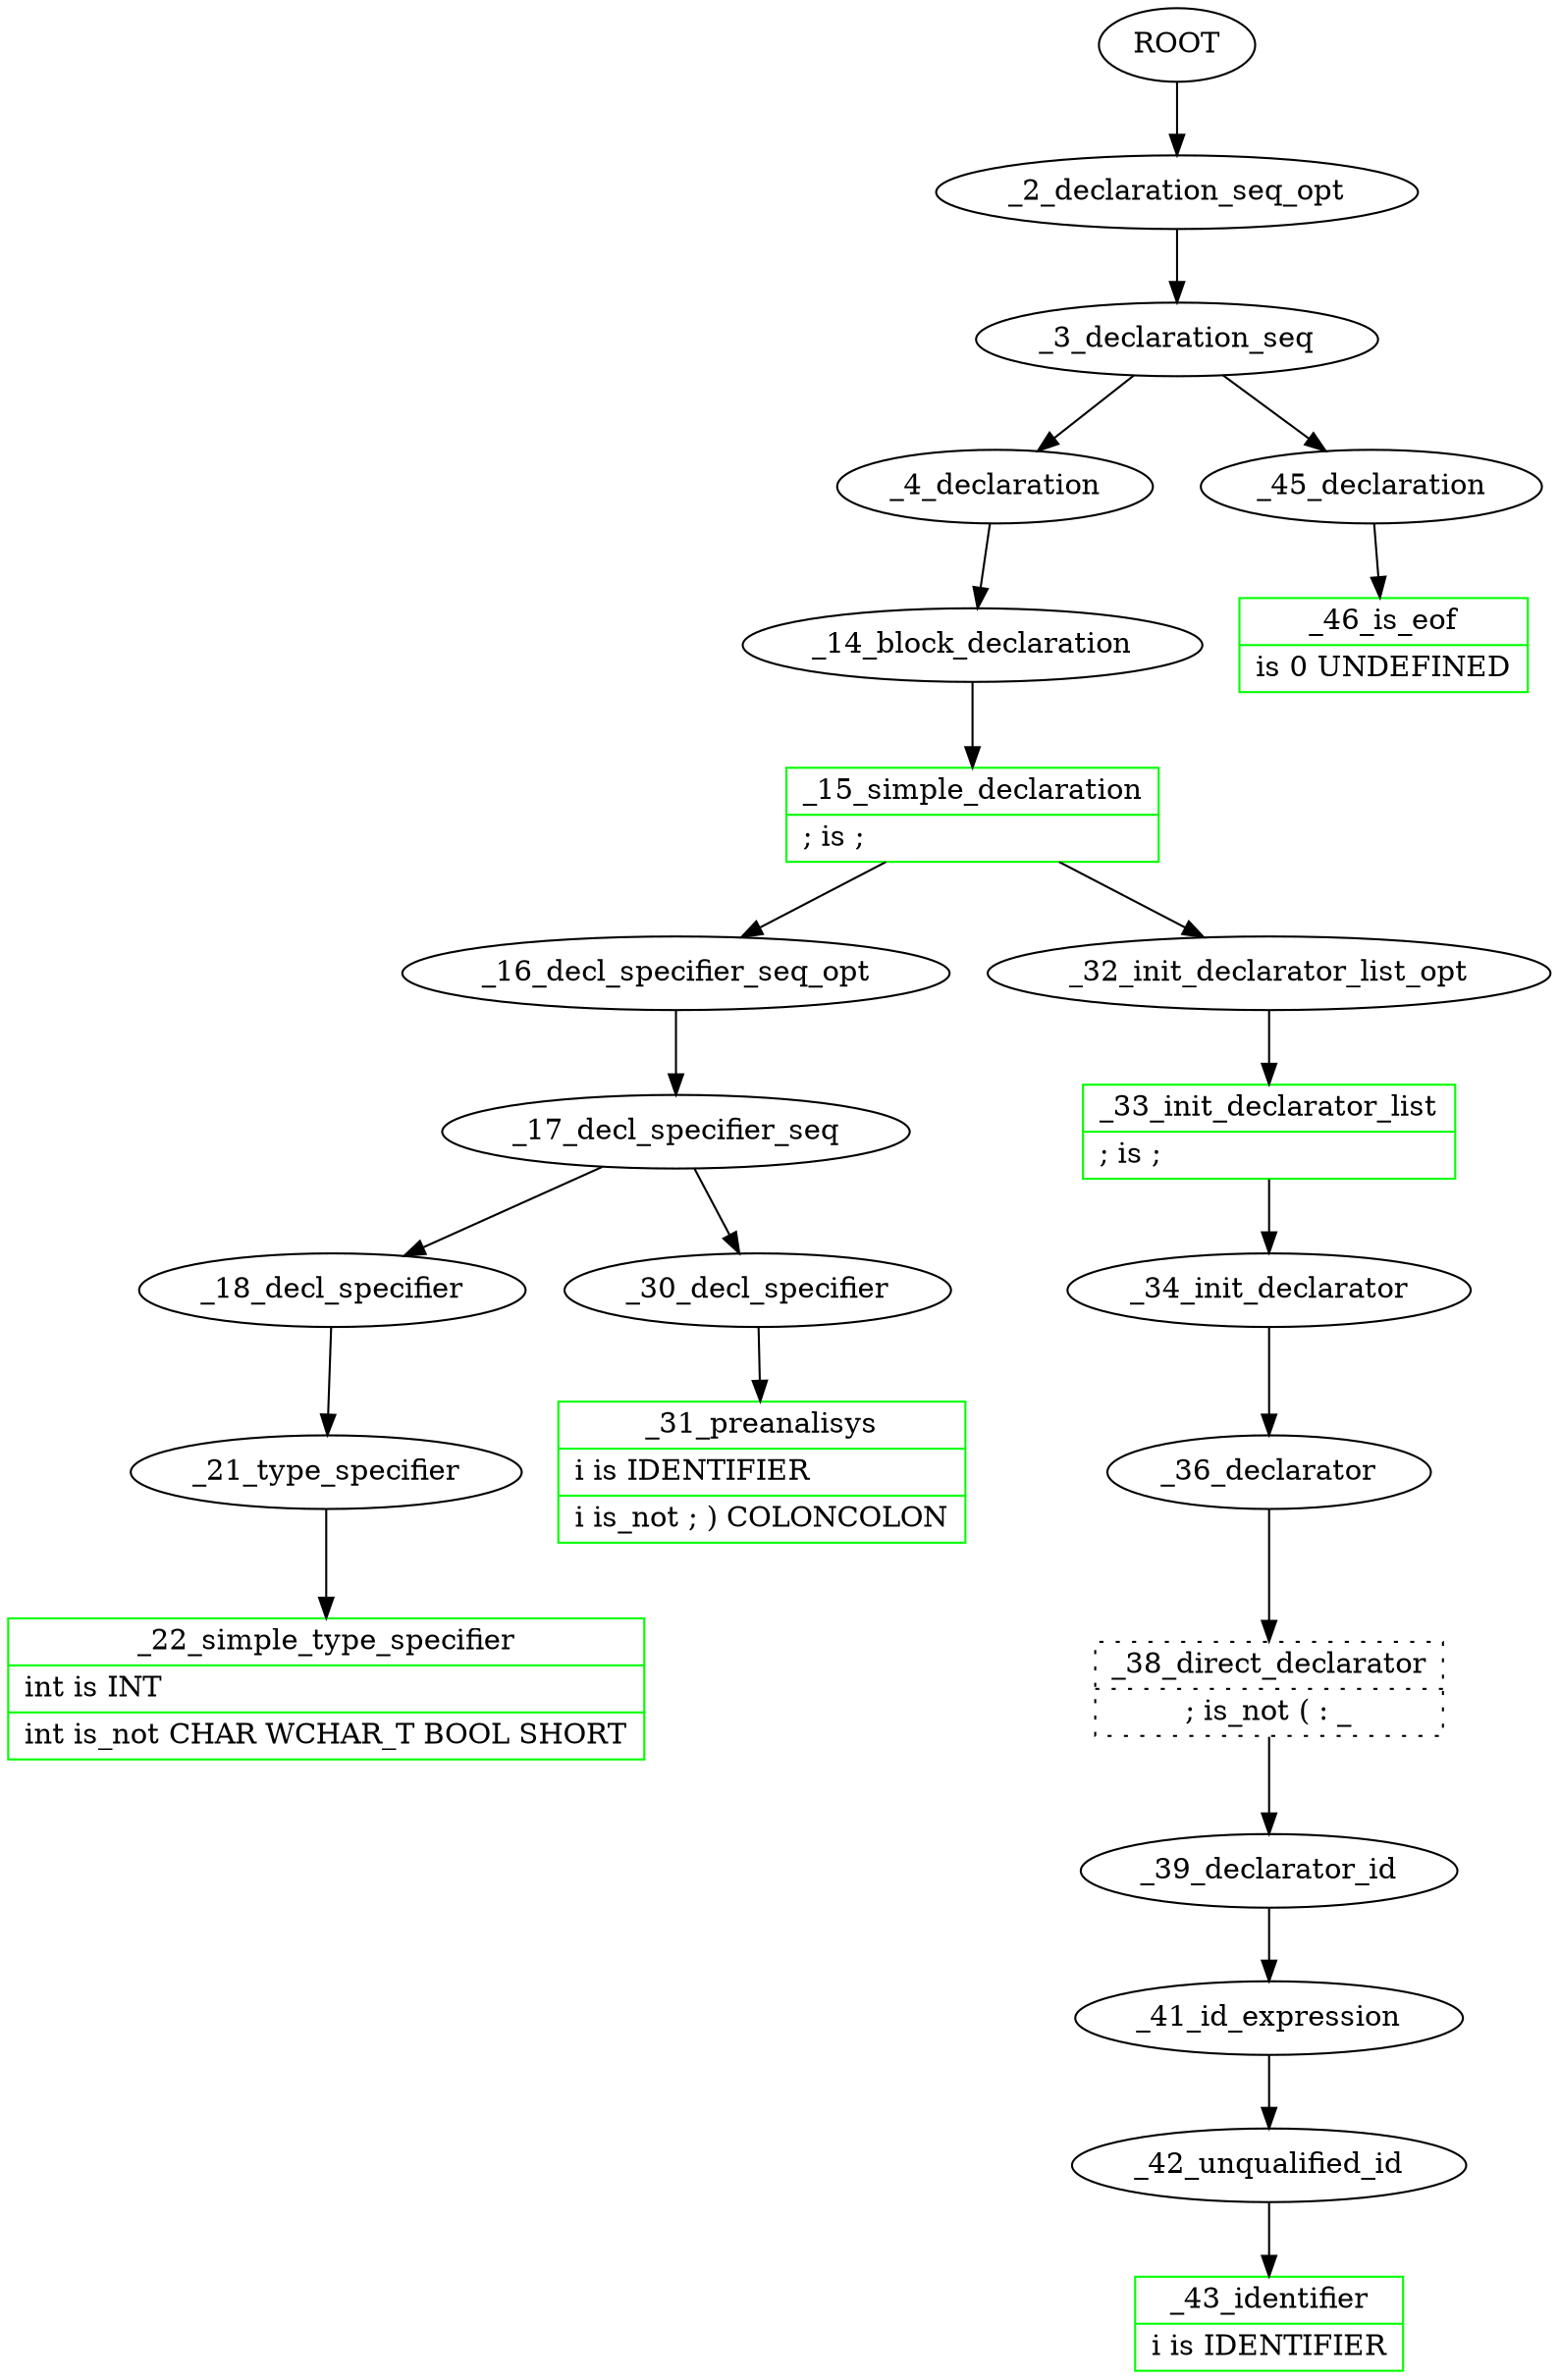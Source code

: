 /*
 cat /home/hevia/working/abidos/processor/test_out//trace_book_01.cpp.gv | dot -Tpng > /home/hevia/working/abidos/processor/test_out//trace_book_01.cpp.gv.png
*/
digraph G {
  ROOT[label="ROOT"]
  _2_declaration_seq_opt[label="_2_declaration_seq_opt"]
  _3_declaration_seq[label="_3_declaration_seq"]
  _4_declaration[label="_4_declaration"]
//  _5_is_eof[label="{_5_is_eof|int\ is_not EOF}", shape="record", color=black, style=dotted]
//  _6_extern_c[label="{_6_extern_c|int\ is_not EXTERN}", shape="record", color=black, style=dotted]
//  _7_preprocessor[label="_7_preprocessor"]
//  _8_preprocessor_define[label="{_8_preprocessor_define|int\ is_not #}", shape="record", color=black, style=dotted]
//  _9_preprocessor_include[label="{_9_preprocessor_include|int\ is_not #}", shape="record", color=black, style=dotted]
//  _10_preprocessor_ifndef[label="{_10_preprocessor_ifndef|int\ is_not #}", shape="record", color=black, style=dotted]
//  _11_preprocessor_endif[label="{_11_preprocessor_endif|int\ is_not #}", shape="record", color=black, style=dotted]
//  _12_preprocessor_other_dummy[label="{_12_preprocessor_other_dummy|int\ is_not #}", shape="record", color=black, style=dotted]
//  _13_template_declaration[label="{_13_template_declaration|int\ is_not TEMPLATE}", shape="record", color=black, style=dotted]
  _14_block_declaration[label="_14_block_declaration"]
  _15_simple_declaration[label="{_15_simple_declaration|; is  ; \l}", shape="record", color=green]
  _16_decl_specifier_seq_opt[label="_16_decl_specifier_seq_opt"]
  _17_decl_specifier_seq[label="_17_decl_specifier_seq"]
  _18_decl_specifier[label="_18_decl_specifier"]
//  _19_preanalisys[label="{_19_preanalisys|int\ is_not ;\ )\ COLONCOLON\ IDENTIFIER\ ~\ #}", shape="record", color=black, style=dotted]
//  _20_storage_class_specifier[label="{_20_storage_class_specifier|int\ is_not AUTO\ REGISTER\ STATIC\ EXTERN\ MUTABLE}", shape="record", color=black, style=dotted]
  _21_type_specifier[label="_21_type_specifier"]
  _22_simple_type_specifier[label="{_22_simple_type_specifier|int is INT\l|int\ is_not CHAR\ WCHAR_T\ BOOL\ SHORT}", shape="record", color=green]
//  _23_type_name[label="_23_type_name"]
//  _24_class_name[label="{_24_class_name|int\ is_not CLASS_NAME}", shape="record", color=black, style=dotted]
//  _25_enum_name[label="{_25_enum_name|int\ is_not ENUM\ ENUM_NAME}", shape="record", color=black, style=dotted]
//  _26_typedef_name[label="{_26_typedef_name|int\ is_not TYPEDEF_NAME}", shape="record", color=black, style=dotted]
//  _27_nested_name_specifier[label="{_27_nested_name_specifier|int\ is_not CLASS_NAME\ NAMESPACE_NAME\ TEMPLATE_NAME}", shape="record", color=black, style=dotted]
//  _28_template_id[label="_28_template_id"]
//  _29_template_name[label="{_29_template_name|int\ is_not TEMPLATE_NAME}", shape="record", color=black, style=dotted]
  _30_decl_specifier[label="_30_decl_specifier"]
  _31_preanalisys[label="{_31_preanalisys|i is IDENTIFIER\l|i\ is_not ;\ )\ COLONCOLON}", shape="record", color=green]
  _32_init_declarator_list_opt[label="_32_init_declarator_list_opt"]
  _33_init_declarator_list[label="{_33_init_declarator_list|; is  ; \l}", shape="record", color=green]
  _34_init_declarator[label="_34_init_declarator"]
//  _35_ptr_specifier[label="{_35_ptr_specifier|i\ is_not *\ &}", shape="record", color=black, style=dotted]
  _36_declarator[label="_36_declarator"]
//  _37_preanalisys[label="{_37_preanalisys|i\ is_not )\ ;}", shape="record", color=black, style=dotted]
  _38_direct_declarator[label="{_38_direct_declarator|;\ is_not (\ \:\ \_}", shape="record", color=black, style=dotted]
  _39_declarator_id[label="_39_declarator_id"]
//  _40_COLONCOLON_opt[label="{_40_COLONCOLON_opt|i\ is_not COLONCOLON}", shape="record", color=black, style=dotted]
  _41_id_expression[label="_41_id_expression"]
  _42_unqualified_id[label="_42_unqualified_id"]
  _43_identifier[label="{_43_identifier|i is IDENTIFIER\l}", shape="record", color=green]
//  _44_initializer_dummy[label="{_44_initializer_dummy|;\ is_not =}", shape="record", color=black, style=dotted]
  _45_declaration[label="_45_declaration"]
  _46_is_eof[label="{_46_is_eof| is 0 UNDEFINED\l}", shape="record", color=green]
  ROOT->_2_declaration_seq_opt;
  _2_declaration_seq_opt->_3_declaration_seq;
  _3_declaration_seq->_4_declaration;
//  _4_declaration->_5_is_eof;
//  _4_declaration->_6_extern_c;
//  _4_declaration->_7_preprocessor;
//  _7_preprocessor->_8_preprocessor_define;
//  _7_preprocessor->_9_preprocessor_include;
//  _7_preprocessor->_10_preprocessor_ifndef;
//  _7_preprocessor->_11_preprocessor_endif;
//  _7_preprocessor->_12_preprocessor_other_dummy;
//  _4_declaration->_13_template_declaration;
  _4_declaration->_14_block_declaration;
  _14_block_declaration->_15_simple_declaration;
  _15_simple_declaration->_16_decl_specifier_seq_opt;
  _16_decl_specifier_seq_opt->_17_decl_specifier_seq;
  _17_decl_specifier_seq->_18_decl_specifier;
//  _18_decl_specifier->_19_preanalisys;
//  _18_decl_specifier->_20_storage_class_specifier;
  _18_decl_specifier->_21_type_specifier;
  _21_type_specifier->_22_simple_type_specifier;
//  _22_simple_type_specifier->_23_type_name;
//  _23_type_name->_24_class_name;
//  _23_type_name->_25_enum_name;
//  _23_type_name->_26_typedef_name;
//  _22_simple_type_specifier->_27_nested_name_specifier;
//  _22_simple_type_specifier->_28_template_id;
//  _28_template_id->_29_template_name;
  _17_decl_specifier_seq->_30_decl_specifier;
  _30_decl_specifier->_31_preanalisys;
  _15_simple_declaration->_32_init_declarator_list_opt;
  _32_init_declarator_list_opt->_33_init_declarator_list;
  _33_init_declarator_list->_34_init_declarator;
//  _34_init_declarator->_35_ptr_specifier;
  _34_init_declarator->_36_declarator;
//  _36_declarator->_37_preanalisys;
  _36_declarator->_38_direct_declarator;
  _38_direct_declarator->_39_declarator_id;
//  _39_declarator_id->_40_COLONCOLON_opt;
  _39_declarator_id->_41_id_expression;
  _41_id_expression->_42_unqualified_id;
  _42_unqualified_id->_43_identifier;
//  _34_init_declarator->_44_initializer_dummy;
  _3_declaration_seq->_45_declaration;
  _45_declaration->_46_is_eof;
}
